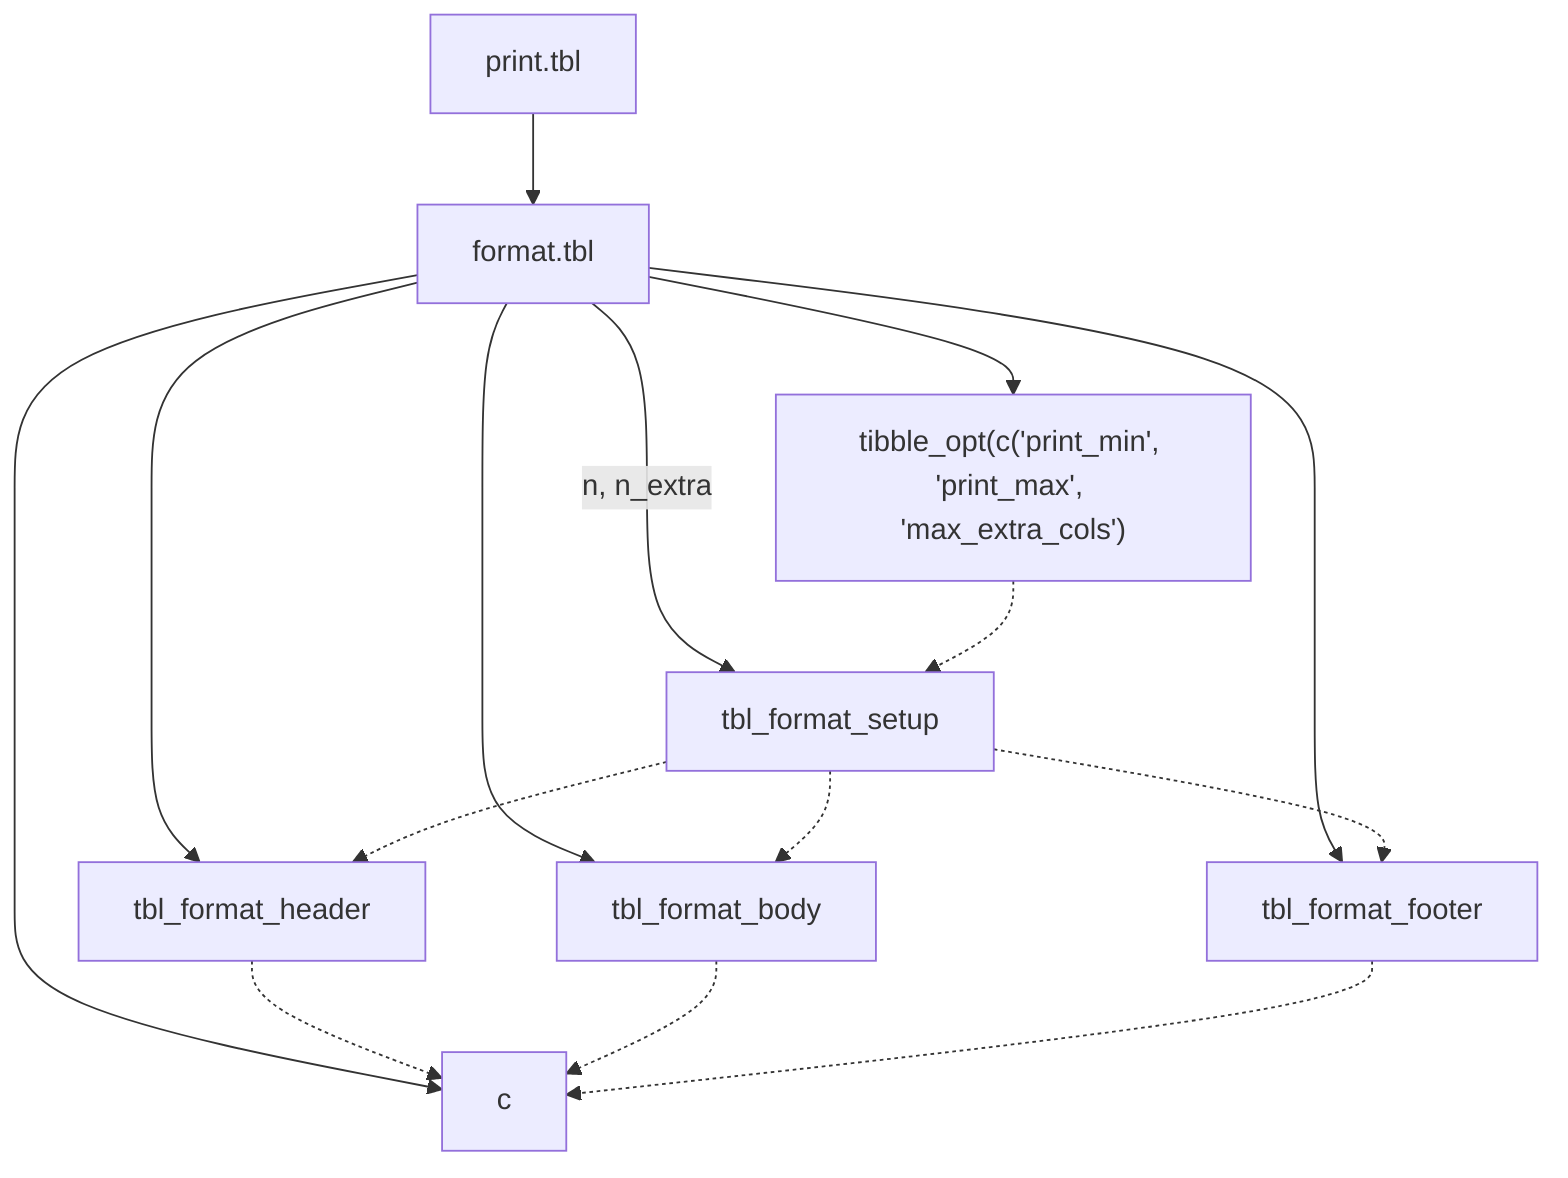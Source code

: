 graph TD
  print.tbl --> format.tbl
  format.tbl --> opts["tibble_opt(c('print_min', 'print_max', 'max_extra_cols')"]
  format.tbl -- "n, n_extra" --> tbl_format_setup
  opts -.-> tbl_format_setup
  format.tbl --> tbl_format_header
  format.tbl --> tbl_format_body
  format.tbl --> tbl_format_footer
  tbl_format_setup -.-> tbl_format_header
  tbl_format_setup -.-> tbl_format_body
  tbl_format_setup -.-> tbl_format_footer
  format.tbl --> c
  tbl_format_header -.-> c
  tbl_format_body -.-> c
  tbl_format_footer -.-> c